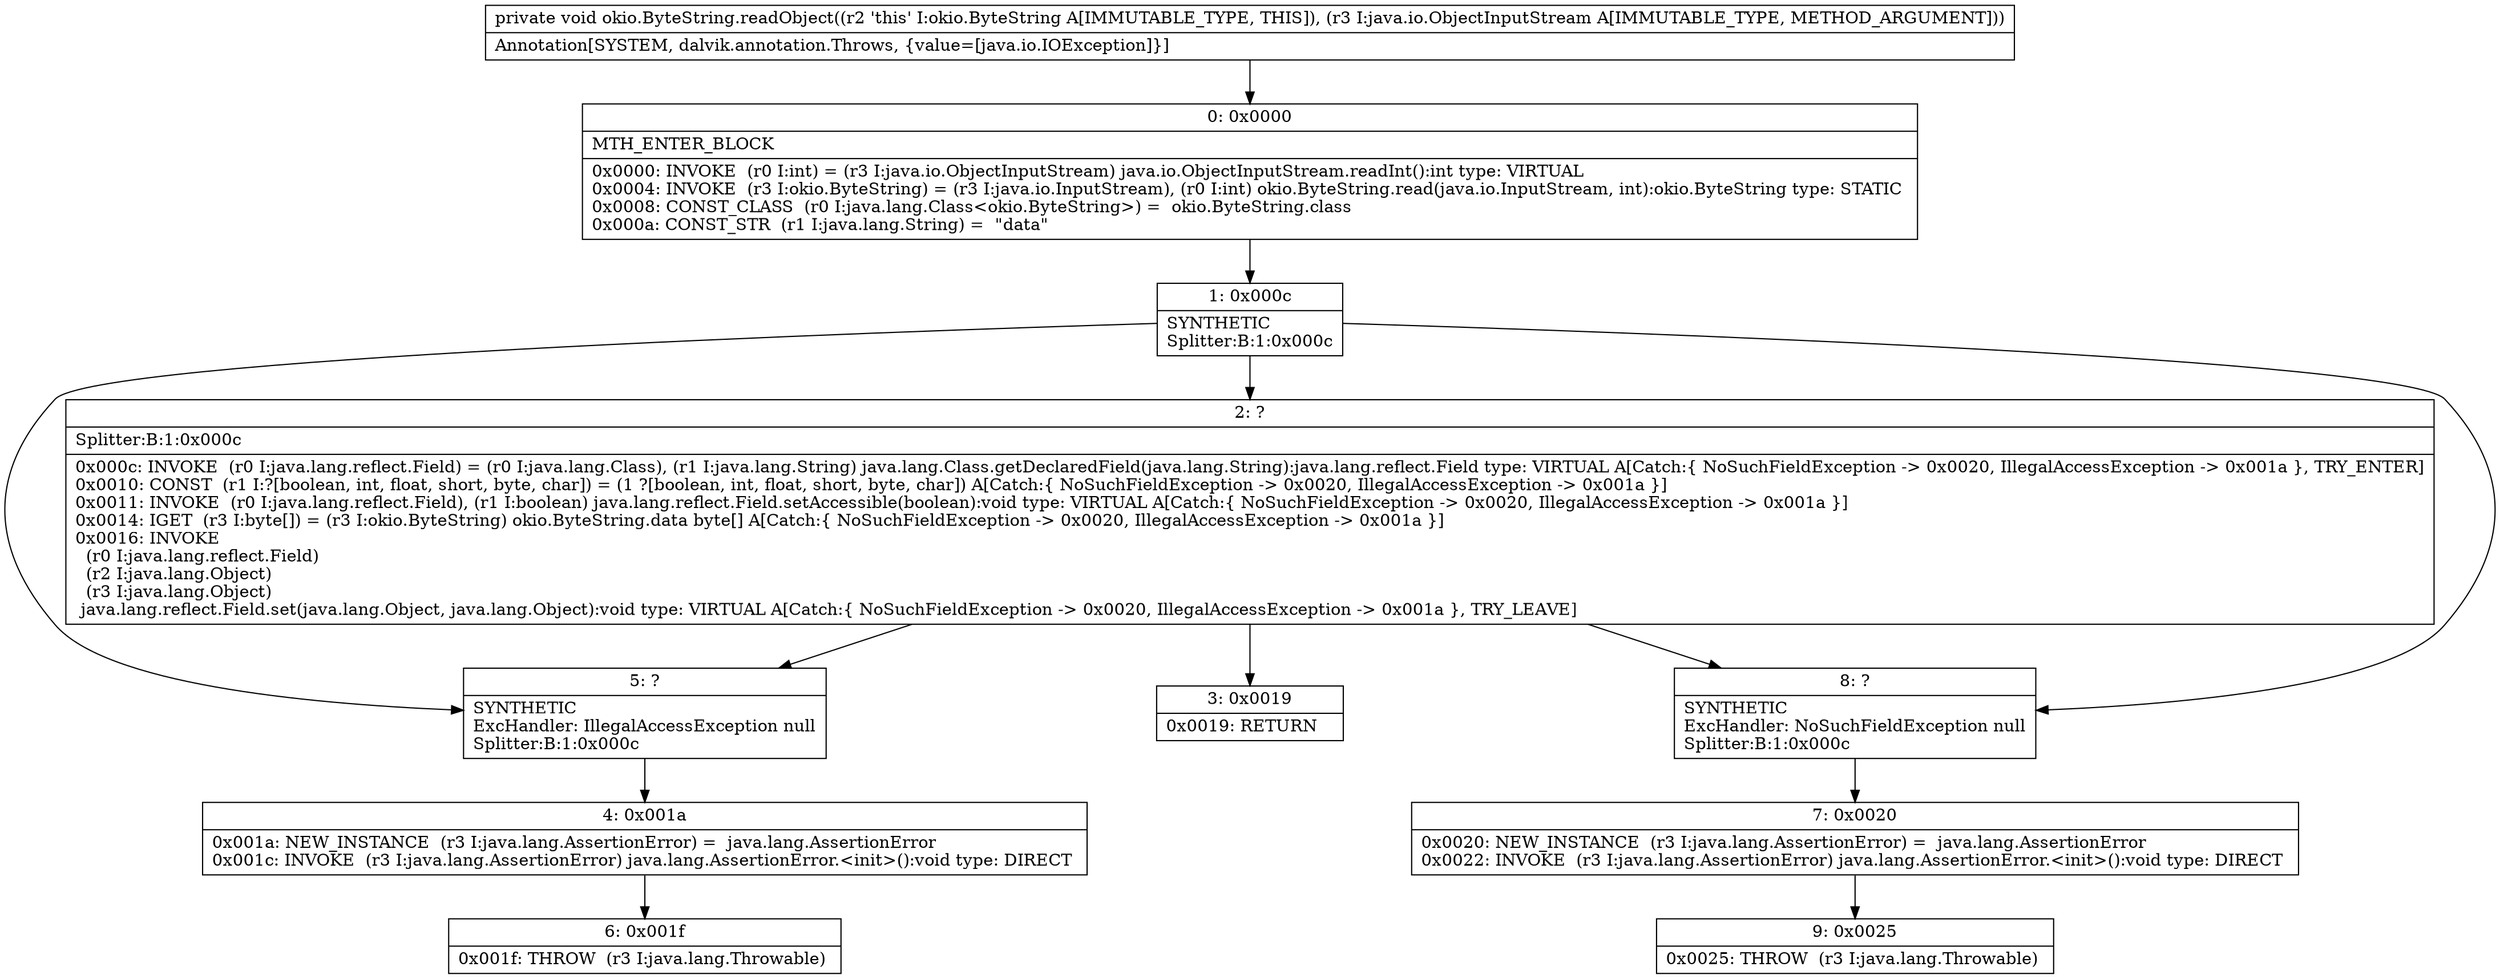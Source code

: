 digraph "CFG forokio.ByteString.readObject(Ljava\/io\/ObjectInputStream;)V" {
Node_0 [shape=record,label="{0\:\ 0x0000|MTH_ENTER_BLOCK\l|0x0000: INVOKE  (r0 I:int) = (r3 I:java.io.ObjectInputStream) java.io.ObjectInputStream.readInt():int type: VIRTUAL \l0x0004: INVOKE  (r3 I:okio.ByteString) = (r3 I:java.io.InputStream), (r0 I:int) okio.ByteString.read(java.io.InputStream, int):okio.ByteString type: STATIC \l0x0008: CONST_CLASS  (r0 I:java.lang.Class\<okio.ByteString\>) =  okio.ByteString.class \l0x000a: CONST_STR  (r1 I:java.lang.String) =  \"data\" \l}"];
Node_1 [shape=record,label="{1\:\ 0x000c|SYNTHETIC\lSplitter:B:1:0x000c\l}"];
Node_2 [shape=record,label="{2\:\ ?|Splitter:B:1:0x000c\l|0x000c: INVOKE  (r0 I:java.lang.reflect.Field) = (r0 I:java.lang.Class), (r1 I:java.lang.String) java.lang.Class.getDeclaredField(java.lang.String):java.lang.reflect.Field type: VIRTUAL A[Catch:\{ NoSuchFieldException \-\> 0x0020, IllegalAccessException \-\> 0x001a \}, TRY_ENTER]\l0x0010: CONST  (r1 I:?[boolean, int, float, short, byte, char]) = (1 ?[boolean, int, float, short, byte, char]) A[Catch:\{ NoSuchFieldException \-\> 0x0020, IllegalAccessException \-\> 0x001a \}]\l0x0011: INVOKE  (r0 I:java.lang.reflect.Field), (r1 I:boolean) java.lang.reflect.Field.setAccessible(boolean):void type: VIRTUAL A[Catch:\{ NoSuchFieldException \-\> 0x0020, IllegalAccessException \-\> 0x001a \}]\l0x0014: IGET  (r3 I:byte[]) = (r3 I:okio.ByteString) okio.ByteString.data byte[] A[Catch:\{ NoSuchFieldException \-\> 0x0020, IllegalAccessException \-\> 0x001a \}]\l0x0016: INVOKE  \l  (r0 I:java.lang.reflect.Field)\l  (r2 I:java.lang.Object)\l  (r3 I:java.lang.Object)\l java.lang.reflect.Field.set(java.lang.Object, java.lang.Object):void type: VIRTUAL A[Catch:\{ NoSuchFieldException \-\> 0x0020, IllegalAccessException \-\> 0x001a \}, TRY_LEAVE]\l}"];
Node_3 [shape=record,label="{3\:\ 0x0019|0x0019: RETURN   \l}"];
Node_4 [shape=record,label="{4\:\ 0x001a|0x001a: NEW_INSTANCE  (r3 I:java.lang.AssertionError) =  java.lang.AssertionError \l0x001c: INVOKE  (r3 I:java.lang.AssertionError) java.lang.AssertionError.\<init\>():void type: DIRECT \l}"];
Node_5 [shape=record,label="{5\:\ ?|SYNTHETIC\lExcHandler: IllegalAccessException null\lSplitter:B:1:0x000c\l}"];
Node_6 [shape=record,label="{6\:\ 0x001f|0x001f: THROW  (r3 I:java.lang.Throwable) \l}"];
Node_7 [shape=record,label="{7\:\ 0x0020|0x0020: NEW_INSTANCE  (r3 I:java.lang.AssertionError) =  java.lang.AssertionError \l0x0022: INVOKE  (r3 I:java.lang.AssertionError) java.lang.AssertionError.\<init\>():void type: DIRECT \l}"];
Node_8 [shape=record,label="{8\:\ ?|SYNTHETIC\lExcHandler: NoSuchFieldException null\lSplitter:B:1:0x000c\l}"];
Node_9 [shape=record,label="{9\:\ 0x0025|0x0025: THROW  (r3 I:java.lang.Throwable) \l}"];
MethodNode[shape=record,label="{private void okio.ByteString.readObject((r2 'this' I:okio.ByteString A[IMMUTABLE_TYPE, THIS]), (r3 I:java.io.ObjectInputStream A[IMMUTABLE_TYPE, METHOD_ARGUMENT]))  | Annotation[SYSTEM, dalvik.annotation.Throws, \{value=[java.io.IOException]\}]\l}"];
MethodNode -> Node_0;
Node_0 -> Node_1;
Node_1 -> Node_2;
Node_1 -> Node_8;
Node_1 -> Node_5;
Node_2 -> Node_3;
Node_2 -> Node_8;
Node_2 -> Node_5;
Node_4 -> Node_6;
Node_5 -> Node_4;
Node_7 -> Node_9;
Node_8 -> Node_7;
}


